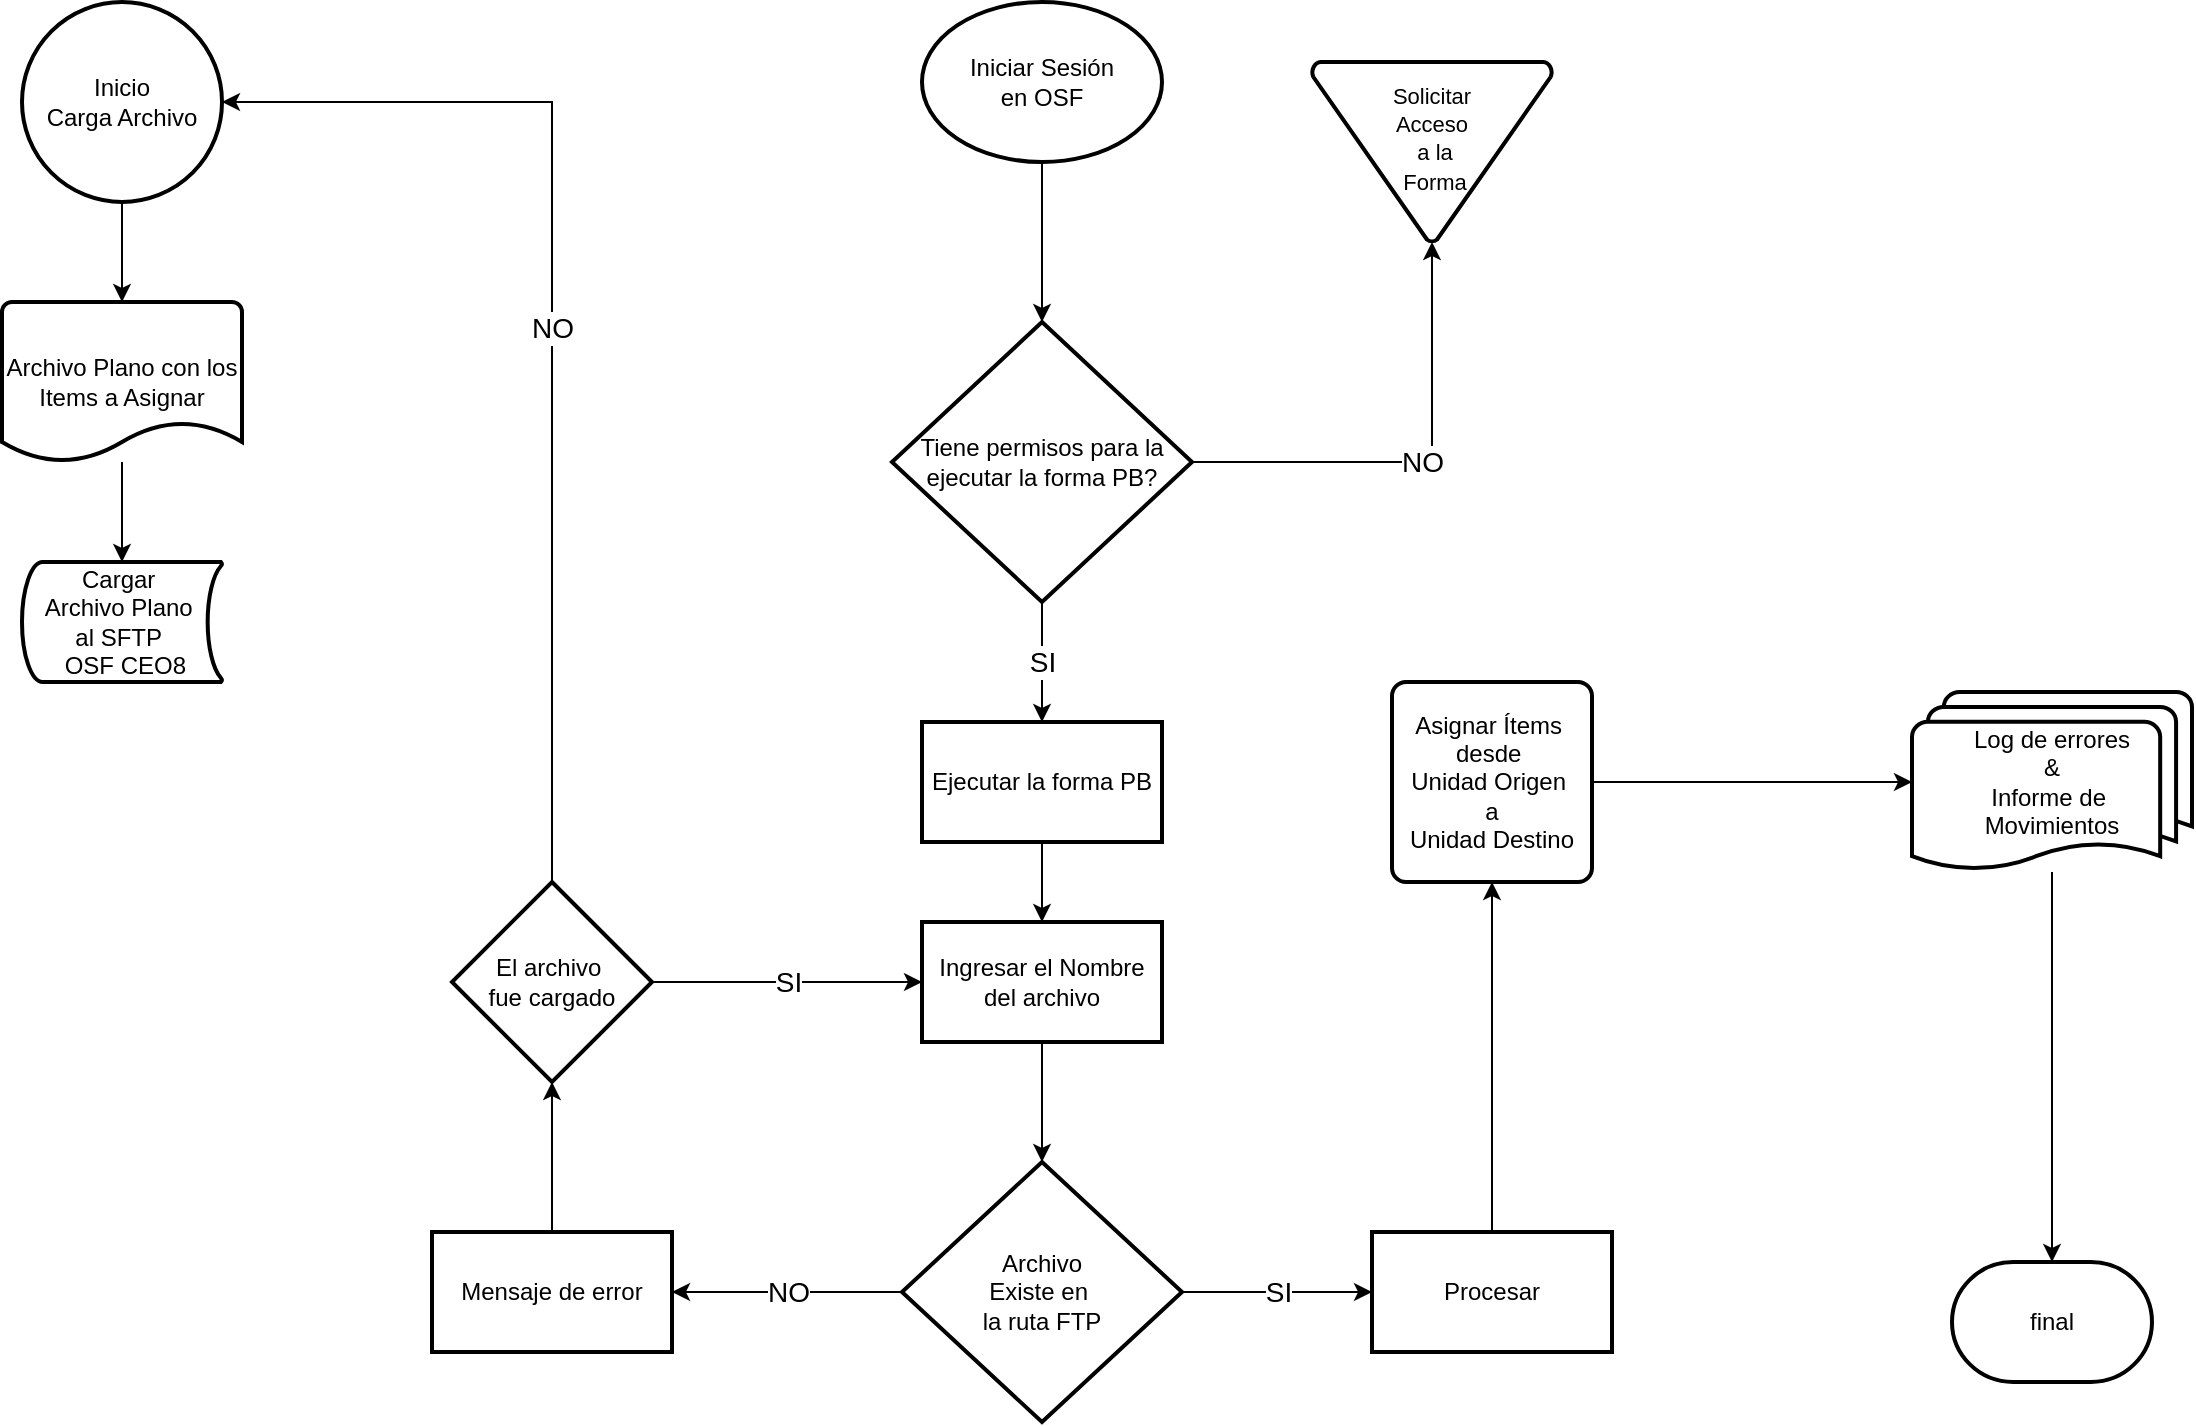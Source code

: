 <mxfile version="28.1.0">
  <diagram name="Página-1" id="696r6E-0CZbTcG02KJPg">
    <mxGraphModel dx="1418" dy="786" grid="1" gridSize="10" guides="1" tooltips="1" connect="1" arrows="1" fold="1" page="1" pageScale="1" pageWidth="1169" pageHeight="827" math="0" shadow="0">
      <root>
        <mxCell id="0" />
        <mxCell id="1" parent="0" />
        <mxCell id="AMZkXD04V7mK3b0o6Ux0-1" value="final" style="strokeWidth=2;html=1;shape=mxgraph.flowchart.terminator;whiteSpace=wrap;" vertex="1" parent="1">
          <mxGeometry x="1020" y="650" width="100" height="60" as="geometry" />
        </mxCell>
        <mxCell id="AMZkXD04V7mK3b0o6Ux0-3" value="Archivo Plano con los Items a Asignar" style="strokeWidth=2;html=1;shape=mxgraph.flowchart.document2;whiteSpace=wrap;size=0.25;" vertex="1" parent="1">
          <mxGeometry x="45" y="170" width="120" height="80" as="geometry" />
        </mxCell>
        <mxCell id="AMZkXD04V7mK3b0o6Ux0-4" value="Inicio&lt;div&gt;Carga Archivo&lt;/div&gt;" style="strokeWidth=2;html=1;shape=mxgraph.flowchart.start_2;whiteSpace=wrap;" vertex="1" parent="1">
          <mxGeometry x="55" y="20" width="100" height="100" as="geometry" />
        </mxCell>
        <mxCell id="AMZkXD04V7mK3b0o6Ux0-5" value="Cargar&amp;nbsp;&lt;div&gt;Archivo Plano&amp;nbsp;&lt;/div&gt;&lt;div&gt;al SFTP&amp;nbsp;&lt;/div&gt;&lt;div&gt;&lt;div&gt;&amp;nbsp;OSF CEO8&lt;/div&gt;&lt;/div&gt;" style="strokeWidth=2;html=1;shape=mxgraph.flowchart.stored_data;whiteSpace=wrap;" vertex="1" parent="1">
          <mxGeometry x="55" y="300" width="100" height="60" as="geometry" />
        </mxCell>
        <mxCell id="AMZkXD04V7mK3b0o6Ux0-6" style="edgeStyle=orthogonalEdgeStyle;rounded=0;orthogonalLoop=1;jettySize=auto;html=1;entryX=0.5;entryY=0;entryDx=0;entryDy=0;entryPerimeter=0;" edge="1" parent="1" source="AMZkXD04V7mK3b0o6Ux0-3" target="AMZkXD04V7mK3b0o6Ux0-5">
          <mxGeometry relative="1" as="geometry" />
        </mxCell>
        <mxCell id="AMZkXD04V7mK3b0o6Ux0-7" style="edgeStyle=orthogonalEdgeStyle;rounded=0;orthogonalLoop=1;jettySize=auto;html=1;entryX=0.5;entryY=0;entryDx=0;entryDy=0;entryPerimeter=0;" edge="1" parent="1" source="AMZkXD04V7mK3b0o6Ux0-4" target="AMZkXD04V7mK3b0o6Ux0-3">
          <mxGeometry relative="1" as="geometry" />
        </mxCell>
        <mxCell id="AMZkXD04V7mK3b0o6Ux0-8" value="Iniciar Sesión&lt;div&gt;&lt;span style=&quot;background-color: transparent; color: light-dark(rgb(0, 0, 0), rgb(255, 255, 255));&quot;&gt;en OSF&lt;/span&gt;&lt;/div&gt;" style="strokeWidth=2;html=1;shape=mxgraph.flowchart.start_1;whiteSpace=wrap;" vertex="1" parent="1">
          <mxGeometry x="505" y="20" width="120" height="80" as="geometry" />
        </mxCell>
        <mxCell id="AMZkXD04V7mK3b0o6Ux0-12" value="&lt;font style=&quot;font-size: 14px;&quot;&gt;NO&lt;/font&gt;" style="edgeStyle=orthogonalEdgeStyle;rounded=0;orthogonalLoop=1;jettySize=auto;html=1;entryX=0.5;entryY=1;entryDx=0;entryDy=0;entryPerimeter=0;" edge="1" parent="1" source="AMZkXD04V7mK3b0o6Ux0-9" target="AMZkXD04V7mK3b0o6Ux0-25">
          <mxGeometry relative="1" as="geometry">
            <mxPoint x="760" y="130" as="targetPoint" />
          </mxGeometry>
        </mxCell>
        <mxCell id="AMZkXD04V7mK3b0o6Ux0-16" value="&lt;font style=&quot;font-size: 14px;&quot;&gt;SI&lt;/font&gt;" style="edgeStyle=orthogonalEdgeStyle;rounded=0;orthogonalLoop=1;jettySize=auto;html=1;" edge="1" parent="1" source="AMZkXD04V7mK3b0o6Ux0-9" target="AMZkXD04V7mK3b0o6Ux0-15">
          <mxGeometry relative="1" as="geometry" />
        </mxCell>
        <mxCell id="AMZkXD04V7mK3b0o6Ux0-9" value="Tiene pe&lt;span style=&quot;background-color: transparent; color: light-dark(rgb(0, 0, 0), rgb(255, 255, 255));&quot;&gt;rmisos para la ejecutar la forma PB?&lt;/span&gt;" style="strokeWidth=2;html=1;shape=mxgraph.flowchart.decision;whiteSpace=wrap;" vertex="1" parent="1">
          <mxGeometry x="490" y="180" width="150" height="140" as="geometry" />
        </mxCell>
        <mxCell id="AMZkXD04V7mK3b0o6Ux0-13" style="edgeStyle=orthogonalEdgeStyle;rounded=0;orthogonalLoop=1;jettySize=auto;html=1;exitX=0.5;exitY=1;exitDx=0;exitDy=0;exitPerimeter=0;entryX=0.5;entryY=0;entryDx=0;entryDy=0;entryPerimeter=0;" edge="1" parent="1" source="AMZkXD04V7mK3b0o6Ux0-8" target="AMZkXD04V7mK3b0o6Ux0-9">
          <mxGeometry relative="1" as="geometry" />
        </mxCell>
        <mxCell id="AMZkXD04V7mK3b0o6Ux0-18" value="" style="edgeStyle=orthogonalEdgeStyle;rounded=0;orthogonalLoop=1;jettySize=auto;html=1;" edge="1" parent="1" source="AMZkXD04V7mK3b0o6Ux0-15" target="AMZkXD04V7mK3b0o6Ux0-17">
          <mxGeometry relative="1" as="geometry" />
        </mxCell>
        <mxCell id="AMZkXD04V7mK3b0o6Ux0-15" value="Ejecutar la forma PB" style="whiteSpace=wrap;html=1;strokeWidth=2;" vertex="1" parent="1">
          <mxGeometry x="505" y="380" width="120" height="60" as="geometry" />
        </mxCell>
        <mxCell id="AMZkXD04V7mK3b0o6Ux0-17" value="Ingresar el Nombre del archivo" style="whiteSpace=wrap;html=1;strokeWidth=2;" vertex="1" parent="1">
          <mxGeometry x="505" y="480" width="120" height="60" as="geometry" />
        </mxCell>
        <mxCell id="AMZkXD04V7mK3b0o6Ux0-27" value="&lt;font style=&quot;font-size: 14px;&quot;&gt;NO&lt;/font&gt;" style="edgeStyle=orthogonalEdgeStyle;rounded=0;orthogonalLoop=1;jettySize=auto;html=1;" edge="1" parent="1" source="AMZkXD04V7mK3b0o6Ux0-22" target="AMZkXD04V7mK3b0o6Ux0-26">
          <mxGeometry relative="1" as="geometry" />
        </mxCell>
        <mxCell id="AMZkXD04V7mK3b0o6Ux0-29" value="&lt;font style=&quot;font-size: 14px;&quot;&gt;SI&lt;/font&gt;" style="edgeStyle=orthogonalEdgeStyle;rounded=0;orthogonalLoop=1;jettySize=auto;html=1;" edge="1" parent="1" source="AMZkXD04V7mK3b0o6Ux0-22" target="AMZkXD04V7mK3b0o6Ux0-28">
          <mxGeometry relative="1" as="geometry" />
        </mxCell>
        <mxCell id="AMZkXD04V7mK3b0o6Ux0-22" value="Archivo&lt;div&gt;Existe en&amp;nbsp;&lt;/div&gt;&lt;div&gt;la ruta FTP&lt;/div&gt;" style="strokeWidth=2;html=1;shape=mxgraph.flowchart.decision;whiteSpace=wrap;" vertex="1" parent="1">
          <mxGeometry x="495" y="600" width="140" height="130" as="geometry" />
        </mxCell>
        <mxCell id="AMZkXD04V7mK3b0o6Ux0-23" style="edgeStyle=orthogonalEdgeStyle;rounded=0;orthogonalLoop=1;jettySize=auto;html=1;entryX=0.5;entryY=0;entryDx=0;entryDy=0;entryPerimeter=0;" edge="1" parent="1" source="AMZkXD04V7mK3b0o6Ux0-17" target="AMZkXD04V7mK3b0o6Ux0-22">
          <mxGeometry relative="1" as="geometry" />
        </mxCell>
        <mxCell id="AMZkXD04V7mK3b0o6Ux0-25" value="&lt;font style=&quot;font-size: 11px;&quot;&gt;Solicitar&lt;/font&gt;&lt;div&gt;&lt;font style=&quot;font-size: 11px;&quot;&gt;Acceso&lt;/font&gt;&lt;/div&gt;&lt;div&gt;&lt;font style=&quot;font-size: 11px;&quot;&gt;&amp;nbsp;a la&lt;/font&gt;&lt;/div&gt;&lt;div&gt;&lt;font style=&quot;font-size: 11px;&quot;&gt;&amp;nbsp;Forma&lt;/font&gt;&lt;/div&gt;&lt;div&gt;&lt;font style=&quot;font-size: 11px;&quot;&gt;&lt;br&gt;&lt;/font&gt;&lt;/div&gt;" style="strokeWidth=2;html=1;shape=mxgraph.flowchart.merge_or_storage;whiteSpace=wrap;" vertex="1" parent="1">
          <mxGeometry x="700" y="50" width="120" height="90" as="geometry" />
        </mxCell>
        <mxCell id="AMZkXD04V7mK3b0o6Ux0-26" value="Mensaje de error" style="whiteSpace=wrap;html=1;strokeWidth=2;" vertex="1" parent="1">
          <mxGeometry x="260" y="635" width="120" height="60" as="geometry" />
        </mxCell>
        <mxCell id="AMZkXD04V7mK3b0o6Ux0-39" style="edgeStyle=orthogonalEdgeStyle;rounded=0;orthogonalLoop=1;jettySize=auto;html=1;entryX=0.5;entryY=1;entryDx=0;entryDy=0;" edge="1" parent="1" source="AMZkXD04V7mK3b0o6Ux0-28" target="AMZkXD04V7mK3b0o6Ux0-37">
          <mxGeometry relative="1" as="geometry" />
        </mxCell>
        <mxCell id="AMZkXD04V7mK3b0o6Ux0-28" value="Procesar" style="whiteSpace=wrap;html=1;strokeWidth=2;" vertex="1" parent="1">
          <mxGeometry x="730" y="635" width="120" height="60" as="geometry" />
        </mxCell>
        <mxCell id="AMZkXD04V7mK3b0o6Ux0-35" value="&lt;font style=&quot;font-size: 14px;&quot;&gt;SI&lt;/font&gt;" style="edgeStyle=orthogonalEdgeStyle;rounded=0;orthogonalLoop=1;jettySize=auto;html=1;entryX=0;entryY=0.5;entryDx=0;entryDy=0;" edge="1" parent="1" source="AMZkXD04V7mK3b0o6Ux0-33" target="AMZkXD04V7mK3b0o6Ux0-17">
          <mxGeometry relative="1" as="geometry" />
        </mxCell>
        <mxCell id="AMZkXD04V7mK3b0o6Ux0-33" value="El archivo&amp;nbsp;&lt;div&gt;fue cargado&lt;/div&gt;" style="strokeWidth=2;html=1;shape=mxgraph.flowchart.decision;whiteSpace=wrap;" vertex="1" parent="1">
          <mxGeometry x="270" y="460" width="100" height="100" as="geometry" />
        </mxCell>
        <mxCell id="AMZkXD04V7mK3b0o6Ux0-34" style="edgeStyle=orthogonalEdgeStyle;rounded=0;orthogonalLoop=1;jettySize=auto;html=1;entryX=0.5;entryY=1;entryDx=0;entryDy=0;entryPerimeter=0;" edge="1" parent="1" source="AMZkXD04V7mK3b0o6Ux0-26" target="AMZkXD04V7mK3b0o6Ux0-33">
          <mxGeometry relative="1" as="geometry" />
        </mxCell>
        <mxCell id="AMZkXD04V7mK3b0o6Ux0-36" value="&lt;font style=&quot;font-size: 14px;&quot;&gt;NO&lt;/font&gt;" style="edgeStyle=orthogonalEdgeStyle;rounded=0;orthogonalLoop=1;jettySize=auto;html=1;entryX=1;entryY=0.5;entryDx=0;entryDy=0;entryPerimeter=0;" edge="1" parent="1" source="AMZkXD04V7mK3b0o6Ux0-33" target="AMZkXD04V7mK3b0o6Ux0-4">
          <mxGeometry relative="1" as="geometry">
            <Array as="points">
              <mxPoint x="320" y="70" />
            </Array>
          </mxGeometry>
        </mxCell>
        <mxCell id="AMZkXD04V7mK3b0o6Ux0-37" value="Asignar Ítems&amp;nbsp;&lt;div&gt;desde&amp;nbsp;&lt;div&gt;Unidad Origen&amp;nbsp;&lt;/div&gt;&lt;div&gt;a&lt;/div&gt;&lt;div&gt;Unidad Destino&lt;/div&gt;&lt;/div&gt;" style="rounded=1;whiteSpace=wrap;html=1;absoluteArcSize=1;arcSize=14;strokeWidth=2;" vertex="1" parent="1">
          <mxGeometry x="740" y="360" width="100" height="100" as="geometry" />
        </mxCell>
        <mxCell id="AMZkXD04V7mK3b0o6Ux0-45" style="edgeStyle=orthogonalEdgeStyle;rounded=0;orthogonalLoop=1;jettySize=auto;html=1;" edge="1" parent="1" source="AMZkXD04V7mK3b0o6Ux0-43" target="AMZkXD04V7mK3b0o6Ux0-1">
          <mxGeometry relative="1" as="geometry" />
        </mxCell>
        <mxCell id="AMZkXD04V7mK3b0o6Ux0-43" value="Log de errores&lt;div&gt;&amp;amp;&lt;/div&gt;&lt;div&gt;Informe de&amp;nbsp;&lt;/div&gt;&lt;div&gt;Movimientos&lt;/div&gt;" style="strokeWidth=2;html=1;shape=mxgraph.flowchart.multi-document;whiteSpace=wrap;" vertex="1" parent="1">
          <mxGeometry x="1000" y="365" width="140" height="90" as="geometry" />
        </mxCell>
        <mxCell id="AMZkXD04V7mK3b0o6Ux0-44" style="edgeStyle=orthogonalEdgeStyle;rounded=0;orthogonalLoop=1;jettySize=auto;html=1;entryX=0;entryY=0.5;entryDx=0;entryDy=0;entryPerimeter=0;" edge="1" parent="1" source="AMZkXD04V7mK3b0o6Ux0-37" target="AMZkXD04V7mK3b0o6Ux0-43">
          <mxGeometry relative="1" as="geometry" />
        </mxCell>
      </root>
    </mxGraphModel>
  </diagram>
</mxfile>
